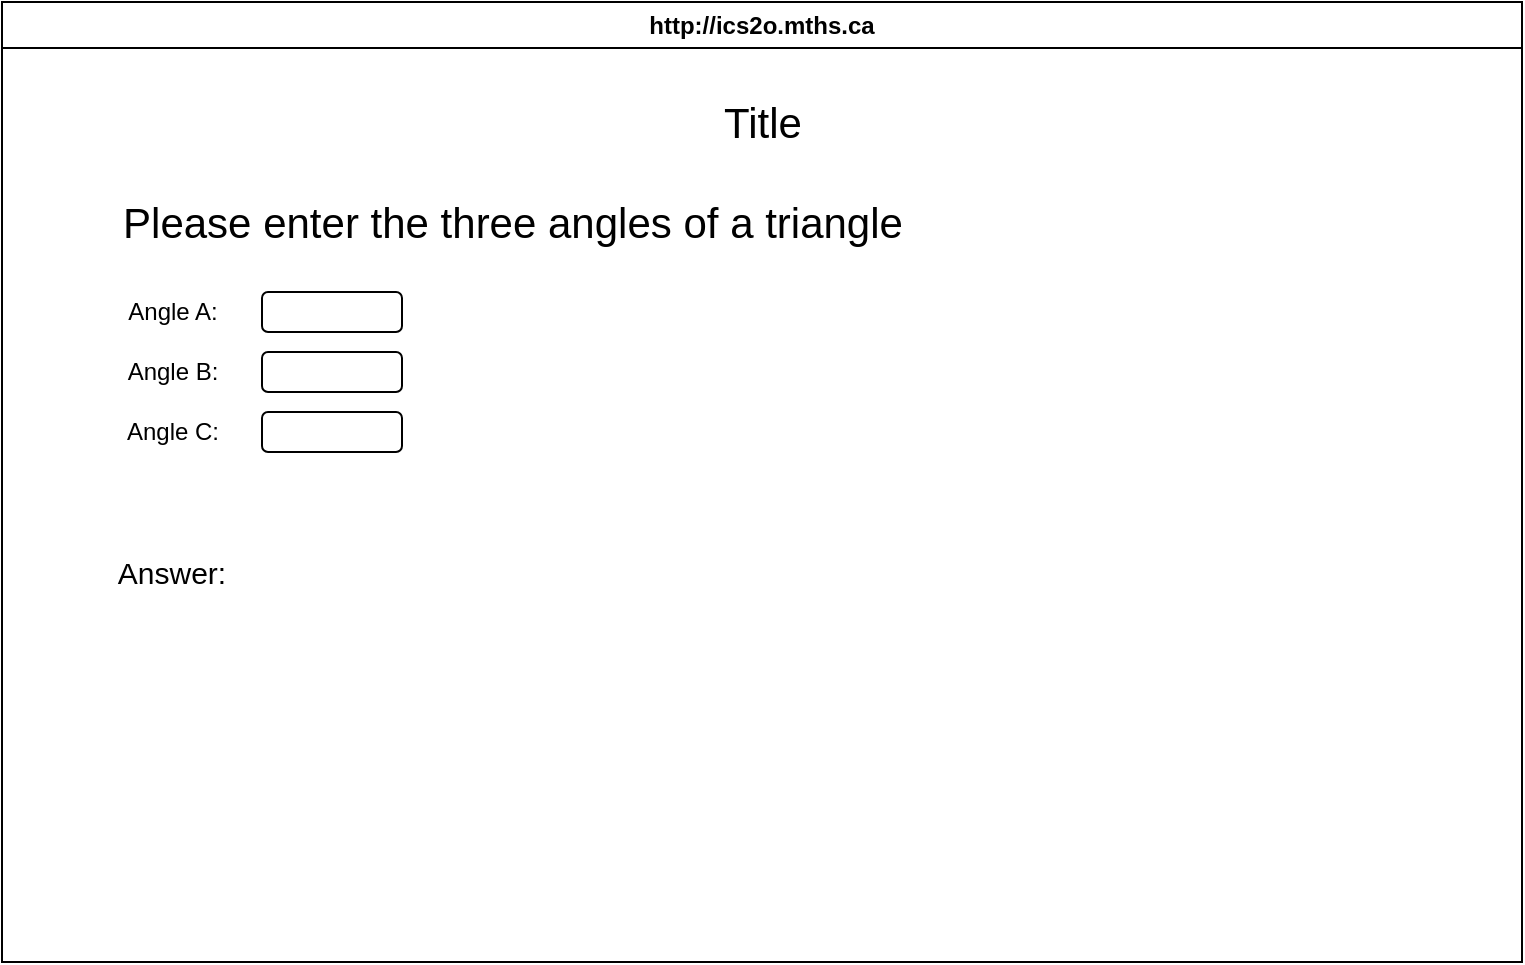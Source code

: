 <mxfile>
    <diagram id="HIP3nbAZw_EuaXWnEj3U" name="Page-1">
        <mxGraphModel dx="686" dy="391" grid="1" gridSize="10" guides="1" tooltips="1" connect="1" arrows="1" fold="1" page="1" pageScale="1" pageWidth="850" pageHeight="1100" math="0" shadow="0">
            <root>
                <mxCell id="0"/>
                <mxCell id="1" parent="0"/>
                <mxCell id="7" value="http://ics2o.mths.ca" style="swimlane;whiteSpace=wrap;html=1;" parent="1" vertex="1">
                    <mxGeometry x="40" y="40" width="760" height="480" as="geometry"/>
                </mxCell>
                <mxCell id="8" value="http://ics2o.mths.ca" style="swimlane;whiteSpace=wrap;html=1;" parent="1" vertex="1">
                    <mxGeometry x="40" y="40" width="760" height="480" as="geometry"/>
                </mxCell>
                <mxCell id="9" value="&lt;font style=&quot;font-size: 21px;&quot;&gt;Please enter the three angles of a triangle&lt;/font&gt;" style="text;html=1;align=center;verticalAlign=middle;resizable=0;points=[];autosize=1;strokeColor=none;fillColor=none;" parent="8" vertex="1">
                    <mxGeometry x="50" y="90" width="410" height="40" as="geometry"/>
                </mxCell>
                <mxCell id="13" value="Angle A:" style="text;html=1;align=center;verticalAlign=middle;resizable=0;points=[];autosize=1;strokeColor=none;fillColor=none;" parent="8" vertex="1">
                    <mxGeometry x="50" y="140" width="70" height="30" as="geometry"/>
                </mxCell>
                <mxCell id="15" value="Angle&amp;nbsp;B:" style="text;html=1;align=center;verticalAlign=middle;resizable=0;points=[];autosize=1;strokeColor=none;fillColor=none;" parent="8" vertex="1">
                    <mxGeometry x="50" y="170" width="70" height="30" as="geometry"/>
                </mxCell>
                <mxCell id="14" value="Angle&amp;nbsp;C:" style="text;html=1;align=center;verticalAlign=middle;resizable=0;points=[];autosize=1;strokeColor=none;fillColor=none;" parent="8" vertex="1">
                    <mxGeometry x="50" y="200" width="70" height="30" as="geometry"/>
                </mxCell>
                <mxCell id="10" value="" style="rounded=1;whiteSpace=wrap;html=1;" parent="8" vertex="1">
                    <mxGeometry x="130" y="145" width="70" height="20" as="geometry"/>
                </mxCell>
                <mxCell id="12" value="" style="rounded=1;whiteSpace=wrap;html=1;" parent="8" vertex="1">
                    <mxGeometry x="130" y="175" width="70" height="20" as="geometry"/>
                </mxCell>
                <mxCell id="11" value="" style="rounded=1;whiteSpace=wrap;html=1;" parent="8" vertex="1">
                    <mxGeometry x="130" y="205" width="70" height="20" as="geometry"/>
                </mxCell>
                <mxCell id="17" value="&lt;font style=&quot;font-size: 21px;&quot;&gt;Title&lt;/font&gt;" style="text;html=1;align=center;verticalAlign=middle;resizable=0;points=[];autosize=1;strokeColor=none;fillColor=none;" parent="8" vertex="1">
                    <mxGeometry x="350" y="40" width="60" height="40" as="geometry"/>
                </mxCell>
                <mxCell id="16" value="Answer:" style="text;html=1;strokeColor=none;fillColor=none;align=center;verticalAlign=middle;whiteSpace=wrap;rounded=0;fontSize=15;" parent="8" vertex="1">
                    <mxGeometry x="55" y="270" width="60" height="30" as="geometry"/>
                </mxCell>
                <mxCell id="18" value="" style="shape=image;verticalLabelPosition=bottom;labelBackgroundColor=default;verticalAlign=top;aspect=fixed;imageAspect=0;image=https://olivia-boyce-richardson-miniature-pv59jjvjxqw37j64-5500.preview.app.github.dev/triangle.png;" vertex="1" parent="8">
                    <mxGeometry x="370" y="150" width="340" height="231" as="geometry"/>
                </mxCell>
            </root>
        </mxGraphModel>
    </diagram>
</mxfile>